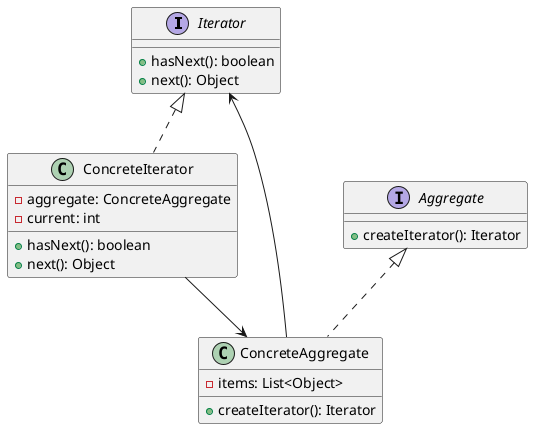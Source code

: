 @startuml
interface Iterator {
    + hasNext(): boolean
    + next(): Object
}

interface Aggregate {
    + createIterator(): Iterator
}

class ConcreteIterator implements Iterator {
    - aggregate: ConcreteAggregate
    - current: int
    + hasNext(): boolean
    + next(): Object
}

class ConcreteAggregate implements Aggregate {
    - items: List<Object>
    + createIterator(): Iterator
}
ConcreteIterator --> ConcreteAggregate
ConcreteAggregate --> Iterator
@enduml
